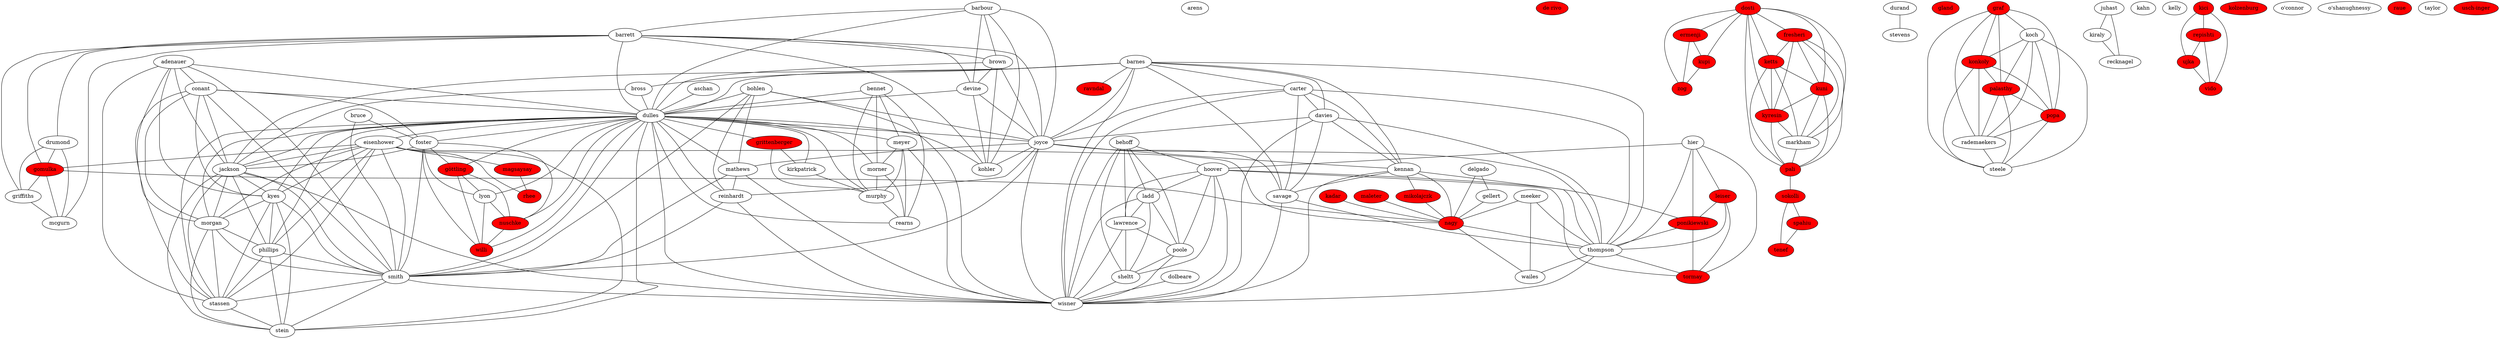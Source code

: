 strict graph "" {
	graph [bb="0,0,6352.1,900"];
	node [label="\N",
		style=filled
	];
	adenauer	[fillcolor=white,
		height=0.5,
		nodetype=yellow,
		pos="418,738",
		width=1.1735];
	conant	[fillcolor=white,
		height=0.5,
		nodetype=yellow,
		pos="418,666",
		width=0.95686];
	adenauer -- conant	[pos="418,719.7 418,708.85 418,694.92 418,684.1"];
	dulles	[fillcolor=white,
		height=0.5,
		nodetype=red,
		pos="1390,594",
		width=0.88464];
	adenauer -- dulles	[pos="457.31,731.26 617.13,707.91 1216.5,620.35 1359.3,599.48"];
	jackson	[fillcolor=white,
		height=0.5,
		nodetype=yellow,
		pos="530,450",
		width=1.0471];
	adenauer -- jackson	[pos="433.78,721.03 442.85,711.08 453.82,697.63 461,684 500.61,608.79 520.62,507.62 527.34,467.96"];
	kyes	[fillcolor=white,
		height=0.5,
		nodetype=yellow,
		pos="478,378",
		width=0.75];
	adenauer -- kyes	[pos="392.09,723.77 311.68,681.08 77.292,543.27 171,432 206.8,389.49 382.95,381.08 451.05,379.41"];
	morgan	[fillcolor=white,
		height=0.5,
		nodetype=yellow,
		pos="337,306",
		width=1.0652];
	adenauer -- morgan	[pos="378.76,730.93 281.68,714.82 38,667.19 38,595 38,595 38,595 38,521 38,392.05 224.16,333.36 302.7,314.34"];
	smith	[fillcolor=white,
		height=0.5,
		nodetype=yellow,
		pos="980,162",
		width=0.84854];
	adenauer -- smith	[pos="437.88,721.85 451.03,711.56 468.46,697.45 483,684 686.25,495.97 909.85,243.28 966.43,178.59"];
	stassen	[fillcolor=white,
		height=0.5,
		nodetype=yellow,
		pos="364,90",
		width=0.99297];
	adenauer -- stassen	[pos="376.71,733.89 298.56,727.44 132.38,710.96 82,684 34.579,658.62 0,648.79 0,595 0,595 0,595 0,305 0,153.07 238.57,106.88 329.43,94.797"];
	conant -- dulles	[pos="452.21,663.1 562.69,656.88 919.92,636.14 1215,612 1265.5,607.87 1324.1,601.95 1359,598.29"];
	conant -- jackson	[pos="422.19,648.02 430.21,617.52 449.68,552.16 480,504 488.9,489.87 501.91,476.22 512.43,466.31"];
	conant -- kyes	[pos="419.5,647.84 421.22,629.85 424.4,600.8 429,576 441.53,508.43 463.4,429.5 473.11,395.72"];
	conant -- morgan	[pos="398.55,651.01 342.45,610.44 183.52,494.01 171,468 136.95,397.28 251.72,340.68 307.86,317.88"];
	conant -- smith	[pos="443.89,654.01 488.87,635.33 584.74,597.34 669,576 769.3,550.6 812.11,596.17 899,540 966.27,496.51 980,459.1 980,379 980,379 980,\
379 980,305 980,259.89 980,206.71 980,180.05"];
	conant -- stassen	[pos="388.84,656.36 306.14,629.87 76,541.54 76,379 76,379 76,379 76,233 76,218.47 267.04,133.41 337.93,102.35"];
	foster	[fillcolor=white,
		height=0.5,
		nodetype=purple,
		pos="1086,522",
		width=0.84854];
	conant -- foster	[pos="449.32,658.34 562.56,634.27 949.68,551.98 1057.8,529"];
	dulles -- jackson	[pos="1358.7,589.77 1323.7,586.2 1265.3,580.38 1215,576 1006.7,557.89 949.24,588.99 746,540 705.72,530.29 698.3,519.82 660,504 624.86,\
489.48 584.27,472.98 557.93,462.3"];
	dulles -- kyes	[pos="1359,589.69 1324.1,586.02 1265.5,580.09 1215,576 968.62,556.05 900.92,595.28 660,540 639.31,535.25 495.34,485.28 483,468 467.89,\
446.84 470.46,415.13 474.01,395.82"];
	dulles -- morgan	[pos="1359.1,589.59 1324.1,585.84 1265.5,579.83 1215,576 1068.5,564.9 692.9,590.58 555,540 455.52,503.52 426.01,482.63 365,396 349.52,\
374.02 342.34,343.12 339.21,324.11"];
	dulles -- smith	[pos="1358.8,590.07 1278.5,582.29 1069.6,560.3 1046,540 1014.5,512.99 1018,492.47 1018,451 1018,451 1018,451 1018,305 1018,258.3 998.58,\
205.8 987.51,179.66"];
	dulles -- stassen	[pos="1359.1,589.54 1324.1,585.73 1265.5,579.67 1215,576 1049.7,563.98 628.06,589.9 470,540 441.43,530.98 438.63,519.53 413,504 385.75,\
487.49 376.45,487.17 351,468 314.09,440.2 303.15,433.39 276,396 250.19,360.45 233,350.93 233,307 233,307 233,307 233,233 233,170.78 \
301.78,124.17 339.67,103.22"];
	dulles -- foster	[pos="1359.7,588.41 1311,580.67 1212.3,563.53 1131,540 1124.3,538.05 1117.1,535.55 1110.5,533.07"];
	joyce	[fillcolor=white,
		height=0.5,
		nodetype=orange,
		pos="2363,522",
		width=0.83048];
	dulles -- joyce	[pos="1421.4,590.7 1467.3,587.37 1555.2,581.04 1630,576 1880.6,559.13 1943.7,560.57 2194,540 2243.1,535.97 2300,529.96 2333.7,526.27"];
	kohler	[fillcolor=white,
		height=0.5,
		nodetype=purple,
		pos="213,450",
		width=0.92075];
	dulles -- kohler	[pos="1359.1,589.52 1324.1,585.7 1265.5,579.63 1215,576 1043.5,563.68 609.76,577.78 442,540 401.58,530.9 394.55,519.2 356,504 334.33,495.45 \
274.86,473.61 239.82,460.79"];
	wisner	[fillcolor=white,
		height=0.5,
		nodetype=orange,
		pos="3284,90",
		width=0.95686];
	dulles -- wisner	[pos="1421.8,590.93 1561.1,581.82 2110.2,545.62 2117,540 2187.4,482.03 2153.9,201.16 2225,144 2265.8,111.16 3072.2,94.804 3249.7,91.594"];
	meyer	[fillcolor=white,
		height=0.5,
		nodetype=purple,
		pos="2075,522",
		width=0.92075];
	dulles -- meyer	[pos="1421.6,590.67 1528.7,582.69 1878.3,556.05 1990,540 2008.3,537.37 2028.7,533.34 2044.8,529.87"];
	morner	[fillcolor=white,
		height=0.5,
		nodetype=purple,
		pos="2002,450",
		width=1.011];
	dulles -- morner	[pos="1421.3,590.69 1523.9,582.98 1845.7,557.63 1889,540 1929.7,523.43 1967.9,487.58 1987.7,466.79"];
	murphy	[fillcolor=white,
		height=0.5,
		nodetype=purple,
		pos="1937,378",
		width=1.0652];
	dulles -- murphy	[pos="1419.4,586.83 1457.4,578.4 1525.4,561.8 1581,540 1678.3,501.82 1694.2,473.82 1790,432 1829.3,414.86 1876.1,398.68 1906.1,388.82"];
	rearns	[fillcolor=white,
		height=0.5,
		nodetype=purple,
		pos="2003,306",
		width=0.9027];
	dulles -- rearns	[pos="1411.8,580.65 1428.2,570.79 1450.7,556.03 1468,540 1546.9,466.83 1533.1,406.79 1630,360 1690.2,330.96 1891.8,314.52 1970.8,309.06"];
	mathews	[fillcolor=white,
		height=0.5,
		nodetype=purple,
		pos="1638,450",
		width=1.1735];
	dulles -- mathews	[pos="1419.4,586.84 1451.7,579.21 1504.1,564.18 1544,540 1576.9,520.08 1607.8,487.06 1624.7,467.33"];
	reinhardt	[fillcolor=white,
		height=0.5,
		nodetype=purple,
		pos="1681,378",
		width=1.1735];
	dulles -- reinhardt	[pos="1417.4,584.81 1442.4,576.41 1479.3,561.52 1506,540 1552.7,502.37 1541.9,471.58 1587,432 1606.6,414.82 1632.6,400.67 1652.3,391.33"];
	eisenhower	[fillcolor=white,
		height=0.5,
		nodetype=yellow,
		pos="839,522",
		width=1.4082];
	dulles -- eisenhower	[pos="1359.2,589.09 1267.5,577.44 996.01,542.95 886.04,528.98"];
	grittenberger	[fillcolor=red,
		height=0.5,
		nodetype=purple,
		pos="1804,522",
		width=1.5526];
	dulles -- grittenberger	[pos="1420.1,587.91 1491.1,575.91 1669.4,545.75 1755.7,531.16"];
	göttling	[fillcolor=red,
		height=0.5,
		nodetype=purple,
		pos="1236,450",
		width=1.0652];
	dulles -- göttling	[pos="1367.1,581.1 1349.6,571.39 1325.4,556.58 1307,540 1282.3,517.79 1259.5,486.4 1246.7,467.44"];
	kirkpatrick	[fillcolor=white,
		height=0.5,
		nodetype=purple,
		pos="1861,450",
		width=1.3721];
	dulles -- kirkpatrick	[pos="1421.4,590.67 1525.6,582.81 1854,556.77 1869,540 1886.5,520.47 1877.4,487.94 1869.2,468.08"];
	lyon	[fillcolor=white,
		height=0.5,
		nodetype=purple,
		pos="1263,378",
		width=0.75];
	dulles -- lyon	[pos="1380.2,576.56 1356.5,536.53 1295.9,434.39 1272.4,394.91"];
	nuschke	[fillcolor=red,
		height=0.5,
		nodetype=purple,
		pos="1318,306",
		width=1.1013];
	dulles -- nuschke	[pos="1386.5,575.93 1378.3,537.25 1357.3,440.09 1335,360 1331.6,347.9 1327.3,334.42 1323.9,324.08"];
	phillips	[fillcolor=white,
		height=0.5,
		nodetype=yellow,
		pos="620,234",
		width=1.0291];
	dulles -- phillips	[pos="1358.7,589.82 1323.7,586.3 1265.3,580.52 1215,576 1118.2,567.3 866.3,582.78 779,540 663.98,483.64 630.08,307.6 622.11,252"];
	stein	[fillcolor=white,
		height=0.5,
		nodetype=yellow,
		pos="587,18",
		width=0.75827];
	dulles -- stein	[pos="1398.1,576.37 1418.4,533.1 1470,412.95 1470,307 1470,307 1470,307 1470,161 1470,72.109 763.44,28.623 614.39,20.439"];
	willi	[fillcolor=red,
		height=0.5,
		nodetype=purple,
		pos="1208,234",
		width=0.75];
	dulles -- willi	[pos="1361.4,586 1313.9,572.57 1221,538.1 1189,468 1154.9,393.23 1186.6,290.96 1201.4,251.48"];
	jackson -- kyes	[pos="517.94,432.76 509.42,421.29 498.06,406.01 489.64,394.67"];
	jackson -- morgan	[pos="506.19,436.04 488.1,425.87 462.86,410.98 442,396 437.46,392.74 383.53,346.76 354.78,322.2"];
	jackson -- smith	[pos="552.37,435.2 568.18,425.07 589.58,410.58 607,396 693.28,323.78 687.82,272.7 785,216 838.18,184.97 910.09,171.58 950.06,166.22"];
	jackson -- stassen	[pos="528.61,431.84 526.74,413.59 522.61,384.1 514,360 477.29,257.28 403.83,147.45 375.51,107.07"];
	jackson -- wisner	[pos="566.97,445.89 635.98,439.64 788.81,423.75 915,396 1075.7,360.67 1111.3,334.72 1269,288 1491.1,222.19 1541.2,180.32 1770,144 2068.7,\
96.578 3052.8,91.586 3249.6,91.062"];
	jackson -- phillips	[pos="549.94,434.72 561.9,425.1 576.41,411.4 585,396 611.48,348.54 617.94,282.84 619.5,252.12"];
	jackson -- stein	[pos="532.27,431.88 541.42,362.84 575.56,105.3 584.72,36.171"];
	kyes -- morgan	[pos="456.89,366.52 431.69,354.01 389.58,333.1 362.56,319.69"];
	kyes -- smith	[pos="497.14,365.07 554.11,329.62 720.29,226.71 747,216 817.07,187.89 905.28,172.96 950.41,166.68"];
	kyes -- stassen	[pos="461.02,363.37 449.82,353.54 435.68,339.34 427,324 385.4,250.52 370.26,148.36 365.69,108.19"];
	kyes -- phillips	[pos="492.4,362.6 519.19,335.81 576.5,278.5 604.27,250.73"];
	kyes -- stein	[pos="470.69,360.32 459.91,334.15 441,281.62 441,235 441,235 441,235 441,161 441,92.934 523.55,46.942 564.51,28.313"];
	morgan -- smith	[pos="363.37,292.8 406.47,273.4 495.11,235.68 574,216 711.77,181.63 881.73,168.63 949.76,164.57"];
	morgan -- stassen	[pos="339.16,287.85 344.22,247.78 356.76,148.38 361.83,108.23"];
	morgan -- phillips	[pos="370.02,296.83 424.69,283.31 533.38,256.43 587.63,243.01"];
	morgan -- stein	[pos="328.71,288.29 309.29,246.48 266.33,136.11 319,72 349.33,35.079 497.95,23.444 559.86,20.163"];
	smith -- stassen	[pos="950.29,157.62 847.67,145.96 508.43,107.41 398.63,94.935"];
	smith -- wisner	[pos="1010.3,159.33 1071.5,156.01 1214.1,148.51 1334,144 2109.4,114.85 3058.9,95.423 3249.7,91.666"];
	smith -- stein	[pos="954.52,151.79 882.74,125.86 679.61,52.464 610.42,27.463"];
	stassen -- stein	[pos="393.61,79.705 438.16,65.721 521.57,39.537 562.74,26.614"];
	foster -- jackson	[pos="1056.5,517.29 962.32,505.43 669.02,468.5 566.12,455.55"];
	foster -- smith	[pos="1080.1,504.19 1071.3,477.86 1056,425.11 1056,379 1056,379 1056,379 1056,305 1056,264.03 1052.3,251.56 1032,216 1023.3,200.78 1009.2,\
186.78 997.83,176.99"];
	foster -- göttling	[pos="1109.1,510.22 1136.3,497.52 1181.4,476.49 1209.8,463.21"];
	foster -- lyon	[pos="1102,506.35 1122,488.31 1157.3,457 1189,432 1207.5,417.43 1229.5,401.87 1244.7,391.4"];
	foster -- nuschke	[pos="1116.4,520.25 1158.3,517.71 1234.1,507.5 1283,468 1322.5,436.12 1321,410.73 1320,360 1319.8,348.03 1319.3,334.55 1318.8,324.18"];
	foster -- willi	[pos="1083.6,504.05 1078.9,463.08 1072.1,356.99 1118,288 1133.5,264.76 1162.9,250.3 1183.9,242.47"];
	joyce -- smith	[pos="2348.4,506.2 2305.8,464.13 2176.6,343.3 2044,288 1849.2,206.75 1163.3,171.31 1010.4,164.32"];
	joyce -- kohler	[pos="2333.5,518.51 2287.3,514.72 2195.3,507.56 2117,504 1391.4,470.95 1208.7,498.83 483,468 397.36,464.36 296.61,457.27 245.81,453.5"];
	joyce -- wisner	[pos="2360.9,503.82 2356.6,460.94 2351.8,348.28 2411,288 2532.3,164.36 3104.7,106.64 3250.3,93.813"];
	joyce -- mathews	[pos="2333.5,518.3 2250.2,510.64 2005.9,488.05 1803,468 1760.6,463.81 1712.1,458.78 1678.7,455.29"];
	joyce -- reinhardt	[pos="2337.5,512.58 2284.1,495.25 2156.6,455.26 2047,432 1930,407.17 1789.5,390.42 1721.7,383.13"];
	kennan	[fillcolor=white,
		height=0.5,
		nodetype=orange,
		pos="3220,450",
		width=1.011];
	joyce -- kennan	[pos="2389.9,513.9 2404.6,510.31 2423.2,506.26 2440,504 2762,460.83 2850.9,528.87 3170,468 3177.4,466.59 3185.2,464.34 3192.3,461.93"];
	savage	[fillcolor=white,
		height=0.5,
		nodetype=orange,
		pos="3460,378",
		width=0.95686];
	joyce -- savage	[pos="2389.9,513.86 2404.6,510.27 2423.2,506.21 2440,504 2621.9,480.13 3086.6,510.89 3265,468 3331.8,451.95 3403.6,412.81 3438.5,392.19"];
	thompson	[fillcolor=white,
		height=0.5,
		nodetype=orange,
		pos="3379,234",
		width=1.2818];
	joyce -- thompson	[pos="2389.9,514.13 2404.6,510.61 2423.2,506.54 2440,504 2772.5,453.67 2890.1,550.12 3189,396 3253.1,362.97 3254.5,333.99 3310,288 3325.9,\
274.8 3344.6,260.55 3358.5,250.15"];
	meyer -- wisner	[pos="2079.7,503.92 2099.7,431.84 2176.9,155.67 2192,144 2234.8,110.85 3068.5,94.694 3249.5,91.569"];
	meyer -- morner	[pos="2059.2,505.81 2047,494.15 2030.3,478.11 2018.1,466.4"];
	meyer -- murphy	[pos="2073.7,503.98 2071.3,484.48 2064.8,452.58 2047,432 2027,408.84 1994.5,394.94 1970,387.22"];
	meyer -- rearns	[pos="2076.5,503.91 2077.5,485.73 2077.8,456.29 2071,432 2059.2,389.64 2030.9,345.75 2014.8,322.94"];
	morner -- murphy	[pos="1987.6,433.46 1977,422.03 1962.6,406.52 1951.8,394.98"];
	morner -- rearns	[pos="2002.1,431.87 2002.3,404.58 2002.7,351.52 2002.9,324.19"];
	murphy -- rearns	[pos="1952,361.12 1962.9,349.5 1977.7,333.83 1988.5,322.34"];
	mathews -- smith	[pos="1629.9,432.03 1607.7,387.58 1541.1,267.65 1446,216 1370.3,174.91 1101.6,165.54 1010.5,163.52"];
	mathews -- wisner	[pos="1673.7,440.12 1729.2,423.92 1830,383.91 1830,307 1830,307 1830,307 1830,233 1830,85.577 3029.3,88.808 3249.5,90.643"];
	mathews -- reinhardt	[pos="1648.2,432.41 1654.9,421.41 1663.8,407.03 1670.6,395.96"];
	reinhardt -- smith	[pos="1674,360.11 1659,326.02 1619.9,249.38 1560,216 1464.5,162.75 1116.5,161.64 1010.7,162.59"];
	reinhardt -- wisner	[pos="1684.9,359.81 1696.2,314.83 1733.2,193.71 1816,144 1879.4,105.92 3033.5,93.332 3249.4,91.306"];
	eisenhower -- jackson	[pos="797.33,511.56 735.39,497.53 620.25,471.45 563.45,458.58"];
	eisenhower -- kyes	[pos="804.79,508.68 775.74,498.13 733.01,482.41 696,468 624,439.97 539.49,404.82 500.19,388.34"];
	eisenhower -- morgan	[pos="789.98,517.08 705.61,509.77 536.79,492.55 483,468 415.21,437.06 365.12,358.03 345.77,323.53"];
	eisenhower -- smith	[pos="871.53,508.08 889.37,499.35 910.37,486.1 923,468 946.14,434.83 942,419.45 942,379 942,379 942,379 942,305 942,258.3 961.42,205.8 \
972.49,179.66"];
	eisenhower -- stassen	[pos="788.84,518.67 693.37,513.58 489.46,499.3 427,468 337.92,423.36 271,406.64 271,307 271,307 271,307 271,233 271,179.07 318.52,129.68 \
345.63,105.9"];
	eisenhower -- phillips	[pos="799.63,510.6 777.05,502.61 750.08,489.25 734,468 684.83,403.01 744.07,355.9 699,288 686.49,269.15 664.74,255.29 647.23,246.49"];
	eisenhower -- stein	[pos="824.15,504.66 815.49,494.59 804.78,481.13 797,468 752.74,393.29 757.27,366.9 721,288 676.33,190.82 617.27,76.782 595.52,35.203"];
	gomulka	[fillcolor=red,
		height=0.5,
		nodetype=purple,
		pos="2554,450",
		width=1.1735];
	eisenhower -- gomulka	[pos="887.47,516.28 929.38,512.38 991.63,507.01 1046,504 1606.3,473.03 1747.5,495.35 2308,468 2380,464.48 2463.8,458.23 2512.7,454.37"];
	nagy	[fillcolor=red,
		height=0.5,
		nodetype=pink,
		pos="2922,306",
		width=0.77632];
	eisenhower -- nagy	[pos="887.47,516.39 929.39,512.55 991.65,507.21 1046,504 1490.4,477.77 1605.4,524.23 2047,468 2267.8,439.88 2316.9,399.17 2536,360 2669.8,\
336.07 2831.5,317.05 2894.7,309.97"];
	magsaysay	[fillcolor=red,
		height=0.5,
		nodetype=pink,
		pos="864,450",
		width=1.3902];
	eisenhower -- magsaysay	[pos="845.05,504.05 848.92,493.21 853.93,479.18 857.83,468.28"];
	rhee	[fillcolor=red,
		height=0.5,
		nodetype=pink,
		pos="879,378",
		width=0.75];
	eisenhower -- rhee	[pos="824.44,504.46 810.26,486.23 792.53,456.27 805,432 815.69,411.2 838.75,396.73 856.31,388.23"];
	grittenberger -- murphy	[pos="1798.5,503.95 1793.3,484.71 1788.5,453.34 1803,432 1824.5,400.35 1868.2,387.6 1899.8,382.46"];
	grittenberger -- kirkpatrick	[pos="1817.5,504.41 1826.6,493.25 1838.5,478.6 1847.6,467.47"];
	göttling -- lyon	[pos="1242.5,432.05 1246.8,421.05 1252.3,406.76 1256.5,395.79"];
	göttling -- nuschke	[pos="1258.9,435.34 1272.6,425.97 1289.2,412.3 1299,396 1312.4,373.65 1316.4,343.14 1317.6,324.27"];
	göttling -- willi	[pos="1232.9,431.85 1231,421.49 1228.7,408.01 1227,396 1219.5,343.9 1212.8,282.01 1209.8,252.43"];
	kirkpatrick -- murphy	[pos="1878.2,433.12 1890.9,421.5 1907.9,405.83 1920.3,394.34"];
	lyon -- nuschke	[pos="1274.9,361.81 1283.9,350.39 1296.2,334.78 1305.3,323.13"];
	lyon -- willi	[pos="1256.6,360.43 1246,333.22 1225.2,279.33 1214.5,251.9"];
	nuschke -- willi	[pos="1296,291 1275.8,278.16 1246.2,259.32 1227,247.11"];
	phillips -- smith	[pos="653.87,226.41 724.23,212.73 885.15,181.44 951.05,168.63"];
	phillips -- stassen	[pos="601.49,218.05 577.5,199.14 533.86,166.35 493,144 459.97,125.93 419.47,110.26 392.76,100.74"];
	phillips -- stein	[pos="617.36,215.85 611.16,175.68 595.77,75.89 589.61,35.935"];
	arens	[fillcolor=white,
		height=0.5,
		nodetype=pink,
		pos="2243,882",
		width=0.81243];
	aschan	[fillcolor=white,
		height=0.5,
		nodetype=purple,
		pos="1472,666",
		width=0.95686];
	aschan -- dulles	[pos="1454.6,650.15 1440.5,638.12 1420.7,621.25 1406.8,609.35"];
	barbour	[fillcolor=white,
		height=0.5,
		nodetype=purple,
		pos="1433,882",
		width=1.0652];
	barbour -- dulles	[pos="1447.8,865.09 1482.6,825.59 1563.3,720.94 1515,648 1494.2,616.65 1450.8,603.79 1421,598.55"];
	barbour -- joyce	[pos="1471.1,879.36 1649.2,871.29 2394.5,833.09 2460,756 2518.9,686.7 2418.6,576.66 2378.5,537.46"];
	barbour -- kohler	[pos="1394.5,880.87 1220.1,879.66 505.58,867.86 318,756 215.31,694.76 210.87,523.53 212.23,468.36"];
	barrett	[fillcolor=white,
		height=0.5,
		nodetype=purple,
		pos="1978,810",
		width=0.93881];
	barbour -- barrett	[pos="1469.6,876.3 1570.2,863.38 1849.7,827.48 1945.4,815.19"];
	brown	[fillcolor=white,
		height=0.5,
		nodetype=purple,
		pos="1401,738",
		width=0.92075];
	barbour -- brown	[pos="1429.1,863.87 1423,836.58 1411,783.52 1404.9,756.19"];
	devine	[fillcolor=white,
		height=0.5,
		nodetype=purple,
		pos="1233,666",
		width=0.95686];
	barbour -- devine	[pos="1413.5,866.17 1385.1,844.04 1331.6,800.19 1293,756 1272.7,732.69 1253.5,702.19 1242.5,683.62"];
	barrett -- dulles	[pos="1947.2,802.27 1880.8,787.05 1720.5,746.39 1598,684 1573.6,671.58 1572.4,660.49 1548,648 1505.1,626.02 1451.2,610.21 1418.7,601.84"];
	barrett -- joyce	[pos="2004.2,798.4 2063.8,773.31 2211.6,705.34 2307,612 2328.9,590.55 2346.2,558.93 2355.5,539.72"];
	barrett -- kohler	[pos="1944.2,808.75 1718.5,807 438.52,795.36 367,756 255.79,694.8 222.89,522.79 215.09,467.99"];
	barrett -- brown	[pos="1945.3,805.04 1843.6,792.7 1533.7,755.09 1433,742.88"];
	barrett -- devine	[pos="1944.2,808.43 1831.3,806.15 1468,795.83 1359,756 1314.2,739.64 1270.8,703.01 1248.5,682.2"];
	drumond	[fillcolor=white,
		height=0.5,
		nodetype=purple,
		pos="2492,522",
		width=1.1916];
	barrett -- drumond	[pos="2011.8,807.29 2112.1,801.89 2403.3,783.95 2435,756 2467.8,727.06 2485.1,588.81 2490.3,540.06"];
	barrett -- gomulka	[pos="2012,809.69 2109.8,811.01 2389.8,809.89 2460,756 2553.4,684.3 2556.5,521.48 2554.9,468.22"];
	griffiths	[fillcolor=white,
		height=0.5,
		nodetype=purple,
		pos="2598,378",
		width=1.0832];
	barrett -- griffiths	[pos="2011.9,809.28 2149.9,809.51 2662,801.32 2662,667 2662,667 2662,667 2662,521 2662,471.79 2629.7,420.78 2611,395.4"];
	mcgurn	[fillcolor=white,
		height=0.5,
		nodetype=purple,
		pos="2458,306",
		width=1.0652];
	barrett -- mcgurn	[pos="2010.9,805.65 2113.6,794.3 2421,753.11 2421,667 2421,667 2421,667 2421,593 2421,490.11 2444.8,368.11 2454.2,323.99"];
	brown -- dulles	[pos="1382.4,723.02 1371.3,713.43 1358.1,699.64 1352,684 1346.2,669.1 1347.1,663.23 1352,648 1356.6,633.77 1366.5,620.13 1375.1,610.24"];
	brown -- joyce	[pos="1434.2,737.17 1531.1,737.07 1822,732.44 2057,684 2154.9,663.82 2184.5,663.78 2270,612 2303.1,591.97 2333.9,558.37 2350.4,538.68"];
	brown -- kohler	[pos="1367.9,737.01 1201.8,736.82 463.47,733.19 375,684 285.87,634.44 234.96,512.69 218.74,467.89"];
	brown -- devine	[pos="1375.5,726.37 1344,713.25 1290.8,691.06 1259,677.85"];
	devine -- dulles	[pos="1258.6,653.6 1288.2,640.39 1336.7,618.78 1365.7,605.82"];
	devine -- joyce	[pos="1265.8,660.14 1289.7,656.65 1322.8,651.89 1352,648 1739.9,596.32 2212.5,540.6 2333.6,526.43"];
	devine -- kohler	[pos="1198.5,663.98 1106.1,660.8 845.38,648.97 632,612 507.09,590.36 472.47,590.06 356,540 308.18,519.45 257.72,484.45 231.42,465.03"];
	drumond -- gomulka	[pos="2506.4,504.76 2516.4,493.46 2529.7,478.44 2539.7,467.15"];
	drumond -- griffiths	[pos="2530.6,513.99 2556.5,507.05 2588.7,493.6 2605,468 2618.9,446.15 2611.7,414.94 2605,395.87"];
	drumond -- mcgurn	[pos="2489.3,503.85 2482.9,463.78 2467.1,364.38 2460.7,324.23"];
	gomulka -- griffiths	[pos="2564.4,432.41 2571.4,421.25 2580.6,406.6 2587.6,395.47"];
	gomulka -- mcgurn	[pos="2542.2,432.36 2534.9,421.96 2525.3,408.25 2517,396 2499.9,370.86 2480.5,341.41 2468.8,323.48"];
	gomulka -- nagy	[pos="2547,431.99 2540.1,412.21 2532.9,379.74 2550,360 2594.7,308.45 2814.9,305.76 2893.8,306.5"];
	griffiths -- mcgurn	[pos="2572.3,364.16 2547.1,351.53 2508.7,332.36 2483.5,319.76"];
	kennan -- wisner	[pos="3217.6,431.99 3214.1,405.38 3208,352.28 3208,307 3208,307 3208,307 3208,233 3208,181.83 3246.8,131.26 3269,106.57"];
	kennan -- savage	[pos="3250.9,439.99 3297.5,426.4 3385.1,400.84 3430.7,387.54"];
	kennan -- thompson	[pos="3232.3,432.79 3240.2,422.32 3250.8,408.38 3260,396 3299.3,343.37 3345.4,280.7 3366.9,251.5"];
	kennan -- nagy	[pos="3183.5,449.37 3133.1,448.15 3041.4,439.49 2979,396 2953.1,377.95 2936.3,343.98 2928,323.63"];
	mikolajczk	[fillcolor=red,
		height=0.5,
		nodetype=pink,
		pos="3038,378",
		width=1.3902];
	kennan -- mikolajczk	[pos="3192,438.22 3159.4,425.68 3105.6,405 3071,391.69"];
	savage -- wisner	[pos="3461,359.73 3462.1,328.78 3460.6,262.74 3434,216 3403.7,162.84 3341.6,122.5 3307.5,103.33"];
	savage -- thompson	[pos="3451.5,360.43 3442.1,342.42 3426.4,312.9 3412,288 3404.8,275.62 3396.3,261.92 3389.7,251.55"];
	thompson -- wisner	[pos="3367.9,216.43 3349.6,189.07 3313.3,134.75 3295,107.46"];
	tormay	[fillcolor=red,
		height=0.5,
		nodetype=green,
		pos="3746,162",
		width=1.011];
	thompson -- tormay	[pos="3419.7,225.24 3492.8,211.29 3645.3,182.22 3712.7,169.35"];
	wailes	[fillcolor=white,
		height=0.5,
		nodetype=pink,
		pos="3132,162",
		width=0.92075];
	thompson -- wailes	[pos="3342.8,222.75 3293.5,208.77 3206.2,184.02 3160.9,171.2"];
	barnes	[fillcolor=white,
		height=0.5,
		nodetype=orange,
		pos="3143,738",
		width=0.93881];
	barnes -- dulles	[pos="3109.1,736.63 2902.2,734.27 1814.5,720.2 1671,684 1635.9,675.15 1631.9,660.53 1598,648 1536.3,625.21 1460.8,608.65 1419.9,600.57"];
	barnes -- jackson	[pos="3109.1,736.83 2877.4,735.58 1528.8,726.52 1352,684 1315.7,675.26 1312.1,657.58 1276,648 1073.1,594.16 1010.8,653.65 805,612 706.23,\
592.01 670.2,601.02 590,540 564.79,520.82 546.6,487.87 537.23,467.89"];
	barnes -- joyce	[pos="3113.4,728.87 2988.8,694.71 2508.8,562.99 2389.8,530.35"];
	barnes -- wisner	[pos="3176.8,736.66 3372.2,734.28 4348,716.32 4348,595 4348,595 4348,595 4348,233 4348,175.47 4306.8,166.74 4254,144 4166.7,106.44 3481.3,\
93.936 3318.6,91.481"];
	barnes -- kennan	[pos="3125,722.35 3114.7,712.69 3102.6,699.07 3097,684 3091.4,669.01 3092.6,663.38 3097,648 3118.5,572.8 3178.1,498.44 3205.6,466.84"];
	barnes -- savage	[pos="3176,733.61 3226.8,727.68 3326.8,713.15 3407,684 3469.8,661.16 3504.9,669.46 3539,612 3583.5,537.07 3506.9,433.6 3474,394.66"];
	barnes -- thompson	[pos="3158.5,721.8 3168.2,711.73 3180.4,697.85 3189,684 3286.2,528.14 3355.1,313.9 3373.9,252.24"];
	bross	[fillcolor=white,
		height=0.5,
		nodetype=purple,
		pos="1390,666",
		width=0.81243];
	barnes -- bross	[pos="3109.2,736.72 2883.4,734.78 1598.5,722.07 1429,684 1423.2,682.7 1417.3,680.56 1411.8,678.22"];
	carter	[fillcolor=white,
		height=0.5,
		nodetype=orange,
		pos="3322,666",
		width=0.84854];
	barnes -- carter	[pos="3169.4,726.67 3203.8,713.21 3263.6,689.84 3297.2,676.69"];
	davies	[fillcolor=white,
		height=0.5,
		nodetype=orange,
		pos="3497,594",
		width=0.92075];
	barnes -- davies	[pos="3175.7,732.69 3219.5,726.13 3299,711.38 3362,684 3407.6,664.19 3454.7,629.23 3479.4,609.54"];
	ravndal	[fillcolor=red,
		height=0.5,
		nodetype=pink,
		pos="3143,666",
		width=1.0291];
	barnes -- ravndal	[pos="3143,719.7 3143,708.85 3143,694.92 3143,684.1"];
	bross -- dulles	[pos="1390,647.7 1390,636.85 1390,622.92 1390,612.1"];
	bross -- jackson	[pos="1366.7,654.69 1360.4,652.21 1353.5,649.77 1347,648 1197,607.18 800.04,598.37 656,540 612.31,522.3 569.14,486.87 546.43,466.46"];
	carter -- joyce	[pos="3292.5,661.13 3159.1,643.58 2610.6,570.88 2440,540 2423.4,537 2405,532.96 2390.3,529.57"];
	carter -- wisner	[pos="3320.9,647.82 3315.3,563.32 3290.7,192.46 3285.1,108.11"];
	carter -- kennan	[pos="3314.2,648.56 3295.2,608.83 3247.1,507.88 3228,467.79"];
	carter -- savage	[pos="3345.2,654.07 3368.8,642.44 3403.3,624.09 3412,612 3460.8,543.81 3462.4,437.25 3461,396.06"];
	carter -- thompson	[pos="3336.7,649.83 3358.7,625.3 3398,574.45 3398,523 3398,523 3398,523 3398,377 3398,331.48 3388.3,278.48 3382.8,251.95"];
	carter -- davies	[pos="3346.7,655.12 3379.6,641.97 3437.5,618.81 3471,605.4"];
	davies -- joyce	[pos="3464.4,590.38 3418.8,586.76 3333.1,580.23 3260,576 2895.8,554.95 2801.7,587.5 2440,540 2423.2,537.79 2404.6,533.73 2389.9,530.14"];
	davies -- wisner	[pos="3509.1,577.07 3533.8,542.81 3588,458.74 3588,379 3588,379 3588,379 3588,233 3588,115.19 3398.3,94.896 3318.6,91.57"];
	davies -- kennan	[pos="3473.4,580.89 3421.3,554.2 3297.1,490.52 3244.3,463.48"];
	davies -- savage	[pos="3494,575.85 3487.1,535.68 3469.8,435.89 3462.9,395.94"];
	davies -- thompson	[pos="3501.8,576.13 3512,536.66 3532.8,435.88 3503,360 3483.4,310.22 3432.7,270.08 3402.5,249.67"];
	nagy -- thompson	[pos="2948.9,300.88 3025.3,289.17 3244.3,255.63 3336.9,241.45"];
	nagy -- wailes	[pos="2940.6,292.4 2980,265.79 3071.3,204.08 3111.9,176.61"];
	mikolajczk -- nagy	[pos="3013.4,362.15 2992.1,349.31 2961.7,330.98 2941.9,319.03"];
	behoff	[fillcolor=white,
		height=0.5,
		nodetype=green,
		pos="4073,522",
		width=0.93881];
	behoff -- wisner	[pos="4041.4,515.41 4011.9,508.72 3968.3,494.87 3940,468 3825.1,358.87 3919.8,236.34 3791,144 3752.6,116.48 3425.6,97.999 3318.1,92.622"];
	hoover	[fillcolor=white,
		height=0.5,
		nodetype=green,
		pos="3984,450",
		width=0.97491];
	behoff -- hoover	[pos="4054.6,506.5 4039.3,494.48 4017.7,477.49 4002.4,465.49"];
	ladd	[fillcolor=white,
		height=0.5,
		nodetype=green,
		pos="4039,378",
		width=0.75];
	behoff -- ladd	[pos="4068.9,503.87 4062.4,476.58 4049.7,423.52 4043.1,396.19"];
	lawrence	[fillcolor=white,
		height=0.5,
		nodetype=green,
		pos="4164,306",
		width=1.1735];
	behoff -- lawrence	[pos="4085.1,504.93 4092.4,494.73 4101.5,481.05 4108,468 4132.8,417.86 4151.5,354 4159.6,324.01"];
	poole	[fillcolor=white,
		height=0.5,
		nodetype=green,
		pos="4075,234",
		width=0.84854];
	behoff -- poole	[pos="4073.4,503.61 4073.9,479.46 4074.7,434.42 4075,396 4075.4,343.73 4075.2,281.92 4075.1,252.39"];
	sheltt	[fillcolor=white,
		height=0.5,
		nodetype=green,
		pos="4215,162",
		width=0.83048];
	behoff -- sheltt	[pos="4105.5,516.83 4170.4,506.48 4310,473.25 4310,379 4310,379 4310,379 4310,305 4310,249.83 4259.9,199.87 4232.4,176.67"];
	hoover -- wisner	[pos="3975.7,432.42 3963.5,406.39 3942,354.05 3942,307 3942,307 3942,307 3942,233 3942,192.03 3949.5,170.25 3918,144 3871.8,105.43 3444.5,\
94.117 3318.7,91.607"];
	hoover -- tormay	[pos="3965.4,434.46 3953.6,424.55 3938.6,410.61 3928,396 3875.8,324.32 3902.8,280.51 3842,216 3823.3,196.19 3795.6,181.98 3774.7,173.29"];
	hoover -- ladd	[pos="3996.5,433.12 4005.6,421.5 4017.9,405.83 4026.9,394.34"];
	hoover -- lawrence	[pos="4008.6,436.87 4027.6,427.03 4054,412.18 4075,396 4104.3,373.46 4133.7,341.9 4150.3,323.04"];
	hoover -- poole	[pos="3986,431.82 3988.6,413.55 3993.8,384.04 4003,360 4019.1,318.15 4047.9,273.71 4063.7,250.76"];
	hoover -- sheltt	[pos="4016.8,443.5 4072.7,432.2 4185.5,400.67 4237,324 4263.9,284.01 4258.6,262.49 4246,216 4242.3,202.42 4234.2,188.75 4227.2,178.7"];
	ponikiewski	[fillcolor=red,
		height=0.5,
		nodetype=green,
		pos="3746,306",
		width=1.4985];
	hoover -- ponikiewski	[pos="3960.7,436.19 3941.6,425.61 3913.9,410.1 3890,396 3847.4,370.82 3798.5,340.23 3770,322.26"];
	ladd -- wisner	[pos="4038.8,359.96 4037.2,315.88 4026.2,197.79 3956,144 3905.1,104.99 3448.5,93.925 3318.4,91.552"];
	ladd -- lawrence	[pos="4059.1,365.75 4080.9,353.54 4115.7,334.02 4139.2,320.87"];
	ladd -- poole	[pos="4043.3,360.15 4050.2,332.82 4063.8,279.14 4070.7,251.82"];
	ladd -- sheltt	[pos="4066.3,377.96 4106.4,377.7 4180.5,370.49 4215,324 4247,280.93 4231,211.9 4221,180.08"];
	lawrence -- wisner	[pos="4157,288.14 4148.6,269.36 4133.5,238.66 4115,216 4083.7,177.68 4075.9,162.68 4030,144 3898.5,90.422 3447,89.71 3318.4,90.637"];
	lawrence -- poole	[pos="4144.7,289.81 4129.2,277.67 4107.8,260.78 4092.8,248.97"];
	lawrence -- sheltt	[pos="4170.1,288.15 4179.9,260.82 4199.1,207.14 4209,179.82"];
	poole -- wisner	[pos="4065.7,216.72 4052.6,195.73 4026.9,160.02 3994,144 3932.9,114.22 3452.5,96.482 3318.5,92.083"];
	poole -- sheltt	[pos="4097.5,221.75 4123.6,208.69 4166.5,187.27 4192.6,174.22"];
	sheltt -- wisner	[pos="4189,152.96 4177.2,149.64 4163,146.08 4150,144 3829.8,92.835 3435.8,90.241 3318.5,90.712"];
	ponikiewski -- thompson	[pos="3700.3,296.28 3627.9,282.48 3488.3,255.84 3419.4,242.7"];
	ponikiewski -- tormay	[pos="3746,287.87 3746,260.58 3746,207.52 3746,180.19"];
	bennet	[fillcolor=white,
		height=0.5,
		nodetype=purple,
		pos="2014,666",
		width=0.95686];
	bennet -- dulles	[pos="1980.5,661.24 1871.2,648.98 1526.7,610.34 1421.1,598.49"];
	bennet -- meyer	[pos="2021.2,648.15 2033,620.82 2056,567.14 2067.8,539.82"];
	bennet -- morner	[pos="2013,647.85 2010.8,607.78 2005.2,508.38 2003,468.23"];
	bennet -- murphy	[pos="2008.7,647.97 1998.2,613.94 1974.2,535.07 1957,468 1950.6,443.15 1944.3,414.11 1940.5,396.14"];
	bennet -- rearns	[pos="2037.2,652.5 2081.9,627.91 2176.9,572.79 2194,540 2201.4,525.82 2199.8,518.92 2194,504 2160.3,416.92 2066.3,347.7 2024,320.04"];
	bohlen	[fillcolor=white,
		height=0.5,
		nodetype=purple,
		pos="1714,666",
		width=0.95686];
	bohlen -- dulles	[pos="1683.2,657.55 1670.5,654.52 1655.5,651.02 1642,648 1561.7,630.08 1466.7,610.54 1419.5,600.97"];
	bohlen -- smith	[pos="1702.2,649.06 1647,575.03 1412.4,266.32 1305,216 1204.8,169.07 1070.4,162.81 1010.7,162.54"];
	bohlen -- joyce	[pos="1745.3,658.15 1856.3,633.86 2230.3,552.04 2335.3,529.05"];
	bohlen -- wisner	[pos="1739.9,654.01 1784,635.66 1876.8,598.57 1958,576 2038.7,553.58 2069.6,580.31 2143,540 2319.6,443.06 2286.6,318.59 2460,216 2546.7,\
164.68 2576.3,164.51 2675,144 2890.3,99.23 3156.2,92.212 3249.6,91.163"];
	bohlen -- mathews	[pos="1708.3,648.03 1698.3,618.62 1677,556.31 1658,504 1653.6,491.98 1648.6,478.5 1644.6,468.14"];
	bohlen -- reinhardt	[pos="1712.4,648.01 1708.8,609.52 1699.4,512.7 1689,432 1687.5,420 1685.4,406.52 1683.8,396.16"];
	bruce	[fillcolor=white,
		height=0.5,
		nodetype=purple,
		pos="1175,594",
		width=0.84854];
	bruce -- smith	[pos="1194.6,580.15 1255.5,538.62 1433.4,403.89 1367,288 1335.5,233.05 1303.2,238.54 1244,216 1162.7,185.06 1060.2,171.1 1010.2,165.78"];
	bruce -- foster	[pos="1157.4,579.17 1141.8,566.9 1119.1,549.06 1103.5,536.8"];
	"de rivo"	[fillcolor=red,
		height=0.5,
		nodetype=pink,
		pos="3765,882",
		width=0.99297];
	delgado	[fillcolor=white,
		height=0.5,
		nodetype=pink,
		pos="2825,450",
		width=1.0652];
	delgado -- nagy	[pos="2852.2,437.16 2869.3,428.28 2890.6,414.48 2903,396 2917.6,374.24 2921.3,343.28 2922,324.2"];
	gellert	[fillcolor=white,
		height=0.5,
		nodetype=pink,
		pos="2688,378",
		width=0.92075];
	delgado -- gellert	[pos="2799.9,436.16 2774.7,423.29 2736.2,403.64 2711.6,391.06"];
	gellert -- nagy	[pos="2713.6,366.1 2719,363.96 2724.6,361.82 2730,360 2788.6,340.12 2859.1,322.13 2896.2,313.1"];
	dolbeare	[fillcolor=white,
		height=0.5,
		nodetype=pink,
		pos="2275,162",
		width=1.1374];
	dolbeare -- wisner	[pos="2305.8,150.03 2313.6,147.66 2322,145.43 2330,144 2512,111.32 3100.8,95.357 3249.6,91.786"];
	dosti	[fillcolor=red,
		height=0.5,
		nodetype=blue,
		pos="4567,882",
		width=0.77632];
	ermenji	[fillcolor=red,
		height=0.5,
		nodetype=blue,
		pos="4425,810",
		width=1.0652];
	dosti -- ermenji	[pos="4545.4,870.37 4520,857.82 4477.7,836.99 4450.6,823.63"];
	fresheri	[fillcolor=red,
		height=0.5,
		nodetype=blue,
		pos="4682,810",
		width=1.0471];
	dosti -- fresheri	[pos="4586.8,868.97 4607.1,856.61 4638.6,837.43 4659.7,824.55"];
	ketts	[fillcolor=red,
		height=0.5,
		nodetype=blue,
		pos="4622,738",
		width=0.75827];
	dosti -- ketts	[pos="4573.4,864.43 4584,837.22 4604.8,783.33 4615.5,755.9"];
	kuni	[fillcolor=red,
		height=0.5,
		nodetype=blue,
		pos="4753,666",
		width=0.75];
	dosti -- kuni	[pos="4595,880.34 4631.8,877.86 4695.5,867.68 4729,828 4764,786.55 4760,716.71 4755.8,684.38"];
	kupi	[fillcolor=red,
		height=0.5,
		nodetype=blue,
		pos="4458,738",
		width=0.75];
	dosti -- kupi	[pos="4551.6,866.91 4540.7,856.64 4526.2,842.11 4515,828 4495.9,804.03 4477.5,773.46 4467,755.1"];
	kyresin	[fillcolor=red,
		height=0.5,
		nodetype=blue,
		pos="4627,594",
		width=1.011];
	dosti -- kyresin	[pos="4567.9,863.89 4569.7,834.28 4574.6,771.67 4586,720 4594.7,680.52 4611,635.88 4620.2,612.09"];
	markham	[fillcolor=white,
		height=0.5,
		nodetype=blue,
		pos="4697,522",
		width=1.2457];
	dosti -- markham	[pos="4595.1,880.61 4635.1,878.55 4708.8,868.99 4753,828 4803,781.62 4794,751.14 4806,684 4814.6,635.49 4811.6,614.59 4781,576 4766.7,\
558.04 4744.6,544.44 4726.7,535.51"];
	pali	[fillcolor=red,
		height=0.5,
		nodetype=blue,
		pos="4661,450",
		width=0.75];
	dosti -- pali	[pos="4565.9,864 4563.1,817.55 4557.4,684.64 4574,576 4579,543.17 4575.6,531.67 4594,504 4605.9,486.09 4625.8,471.46 4640.8,462.15"];
	zog	[fillcolor=red,
		height=0.5,
		nodetype=blue,
		pos="4403,666",
		width=0.75];
	dosti -- zog	[pos="4539.7,877.39 4492.2,870.5 4397.6,853.8 4378,828 4344.8,784.27 4376.3,714.36 4393.5,683.06"];
	ermenji -- kupi	[pos="4433,792.05 4438.3,780.89 4445.1,766.34 4450.3,755.31"];
	ermenji -- zog	[pos="4422.3,791.87 4418.1,764.58 4409.9,711.52 4405.7,684.19"];
	fresheri -- ketts	[pos="4668.4,793.12 4658.4,781.5 4645,765.83 4635.1,754.34"];
	fresheri -- kuni	[pos="4690.3,792.43 4704,765.07 4731.1,710.75 4744.8,683.46"];
	fresheri -- kyresin	[pos="4677.6,791.85 4667.3,751.68 4641.6,651.89 4631.4,611.94"];
	fresheri -- markham	[pos="4701.5,794.28 4727.6,773.23 4772.4,731.75 4789,684 4809,626.38 4749,565.85 4716.5,538.28"];
	fresheri -- pali	[pos="4710.1,797.76 4729.6,788.84 4754.9,774.75 4772,756 4805.9,718.83 4811.8,697.98 4806,648 4798.4,582.68 4813.3,555.19 4772,504 4750.4,\
477.24 4712.1,463.17 4686.6,456.42"];
	ketts -- kuni	[pos="4642.5,726.06 4667.1,712.91 4708.1,690.98 4732.7,677.86"];
	ketts -- kyresin	[pos="4622.6,719.87 4623.6,692.58 4625.4,639.52 4626.4,612.19"];
	ketts -- markham	[pos="4629.2,720.63 4639.5,696.95 4658.6,651.62 4672,612 4680.4,587.38 4688.1,558.28 4692.7,540.23"];
	ketts -- pali	[pos="4612.4,720.9 4596.2,691.79 4566.8,628.56 4582,576 4594.9,531.61 4628.7,487.85 4647.6,465.77"];
	kuni -- kyresin	[pos="4732.8,653.75 4710.2,641.23 4673.9,621.03 4650.2,607.88"];
	kuni -- markham	[pos="4746.5,648.43 4735.7,621.22 4714.5,567.33 4703.7,539.9"];
	kuni -- pali	[pos="4757.9,648.07 4765.7,617.08 4777.8,550.19 4751,504 4736.9,479.69 4706.9,465.39 4685.4,457.89"];
	kupi -- zog	[pos="4446.1,721.81 4436.8,710.07 4424.1,693.89 4414.9,682.16"];
	kyresin -- markham	[pos="4642.5,577.46 4654,566.03 4669.5,550.52 4681,538.98"];
	kyresin -- pali	[pos="4629.3,575.77 4631.9,557.72 4636.6,528.63 4643,504 4646.2,491.58 4650.9,477.88 4654.7,467.52"];
	markham -- pali	[pos="4688.3,504.05 4682.5,492.89 4675.1,478.34 4669.4,467.31"];
	sokolli	[fillcolor=red,
		height=0.5,
		nodetype=pink,
		pos="4661,378",
		width=0.95686];
	pali -- sokolli	[pos="4661,431.7 4661,420.85 4661,406.92 4661,396.1"];
	spahiu	[fillcolor=red,
		height=0.5,
		nodetype=pink,
		pos="4692,306",
		width=0.93881];
	sokolli -- spahiu	[pos="4668.3,360.41 4673.2,349.41 4679.6,335.03 4684.5,323.96"];
	tenef	[fillcolor=red,
		height=0.5,
		nodetype=pink,
		pos="4661,234",
		width=0.79437];
	sokolli -- tenef	[pos="4656.1,359.98 4653.4,349.67 4650.4,336.19 4649,324 4647.2,308.1 4647.2,303.9 4649,288 4650.4,275.81 4653.4,262.33 4656.1,252.02"];
	magsaysay -- rhee	[pos="867.71,431.7 870.03,420.85 873.02,406.92 875.33,396.1"];
	durand	[fillcolor=white,
		height=0.5,
		nodetype=pink,
		pos="4948,882",
		width=0.97491];
	stevens	[fillcolor=white,
		height=0.5,
		nodetype=pink,
		pos="4948,810",
		width=1.011];
	durand -- stevens	[pos="4948,863.7 4948,852.85 4948,838.92 4948,828.1"];
	gland	[fillcolor=red,
		height=0.5,
		nodetype=pink,
		pos="5060,882",
		width=0.84854];
	graf	[fillcolor=red,
		height=0.5,
		nodetype=blue,
		pos="5175,882",
		width=0.75];
	koch	[fillcolor=white,
		height=0.5,
		nodetype=pink,
		pos="5275,810",
		width=0.77632];
	graf -- koch	[pos="5192.9,868.49 5210.9,855.9 5238.4,836.59 5256.6,823.88"];
	konkoly	[fillcolor=red,
		height=0.5,
		nodetype=blue,
		pos="5141,738",
		width=1.1013];
	graf -- konkoly	[pos="5171,864.15 5164.5,836.97 5151.7,783.72 5145.1,756.27"];
	palasthy	[fillcolor=red,
		height=0.5,
		nodetype=blue,
		pos="5194,666",
		width=1.1193];
	graf -- palasthy	[pos="5177.4,864.06 5180.8,840.06 5186.8,794.77 5190,756 5192.1,731.03 5193.1,702.02 5193.6,684.09"];
	popa	[fillcolor=red,
		height=0.5,
		nodetype=blue,
		pos="5318,594",
		width=0.77632];
	graf -- popa	[pos="5201.7,878.71 5233.4,874.46 5285.4,862.36 5312,828 5362.6,762.77 5336.4,653.54 5323.6,611.86"];
	rademaekers	[fillcolor=white,
		height=0.5,
		nodetype=blue,
		pos="5137,522",
		width=1.5526];
	graf -- rademaekers	[pos="5161,866.36 5141.1,844.45 5105.5,800.89 5092,756 5068.1,676.92 5109.3,578.79 5128.2,539.95"];
	steele	[fillcolor=white,
		height=0.5,
		nodetype=blue,
		pos="5179,450",
		width=0.84854];
	graf -- steele	[pos="5151.3,872.99 5106.1,856.04 5012,812 5012,739 5012,739 5012,739 5012,593 5012,549.07 5023.2,534.34 5055,504 5081.9,478.29 5123.2,\
464.07 5150.7,456.99"];
	koch -- konkoly	[pos="5254.1,798.06 5230.4,785.68 5191.8,765.51 5166.4,752.25"];
	koch -- palasthy	[pos="5265.9,792.99 5250.4,765.86 5219.2,711.14 5203.5,683.61"];
	koch -- popa	[pos="5283.9,792.78 5289.2,782.53 5295.4,768.85 5299,756 5313.2,705.02 5316.8,642.09 5317.7,612.25"];
	koch -- rademaekers	[pos="5274.4,791.66 5272.7,761.14 5266.4,696.5 5243,648 5221.4,603.16 5179.8,561.21 5155.6,539.16"];
	koch -- steele	[pos="5297.3,798.93 5336.6,779.51 5414,732.89 5414,667 5414,667 5414,667 5414,593 5414,498.14 5272,464.95 5208.8,454.88"];
	konkoly -- palasthy	[pos="5153.3,720.76 5161.7,709.62 5172.9,694.87 5181.4,683.63"];
	konkoly -- popa	[pos="5170.1,725.56 5191.5,716.28 5220.7,701.83 5243,684 5270,662.41 5294.4,629.95 5307.6,610.78"];
	konkoly -- rademaekers	[pos="5140.7,719.85 5139.9,679.78 5138.1,580.38 5137.3,540.23"];
	konkoly -- steele	[pos="5127.8,720.83 5097,681.15 5026.7,576.95 5072,504 5088.9,476.7 5124.6,463.03 5150.1,456.49"];
	palasthy -- popa	[pos="5217.9,651.5 5241,638.47 5275.6,618.95 5297.5,606.6"];
	palasthy -- rademaekers	[pos="5187.2,648.15 5176.3,620.97 5154.9,567.72 5143.9,540.27"];
	palasthy -- steele	[pos="5197.7,647.86 5203.4,618.2 5212.7,555.51 5202,504 5199.3,491.23 5193.5,477.76 5188.3,467.6"];
	popa -- rademaekers	[pos="5294.9,583.56 5288.8,581.08 5282.1,578.42 5276,576 5240.7,562.11 5200.1,546.7 5171.9,536.09"];
	popa -- steele	[pos="5304.5,577.93 5288.3,560.01 5260.2,529.34 5235,504 5221.8,490.7 5206.3,476.1 5194.9,465.59"];
	rademaekers -- steele	[pos="5147.2,504.05 5153.9,492.89 5162.6,478.34 5169.2,467.31"];
	hier	[fillcolor=white,
		height=0.5,
		nodetype=green,
		pos="3746,522",
		width=0.75];
	hier -- thompson	[pos="3732.5,506.32 3686.5,456.45 3538.6,296.23 3526,288 3492.6,266.14 3449.1,251.91 3418.1,243.76"];
	hier -- tormay	[pos="3761,506.83 3784.7,482.92 3828,431.95 3828,379 3828,379 3828,379 3828,305 3828,252.9 3786.1,202.73 3762.2,178.35"];
	hier -- hoover	[pos="3770.1,513.9 3814,501.01 3906.6,473.77 3954.2,459.75"];
	hier -- ponikiewski	[pos="3746,503.85 3746,463.78 3746,364.38 3746,324.23"];
	leiser	[fillcolor=red,
		height=0.5,
		nodetype=green,
		pos="3686,378",
		width=0.83048];
	hier -- leiser	[pos="3739,504.43 3727.5,477.22 3704.7,423.33 3693.1,395.9"];
	leiser -- thompson	[pos="3670.2,362.63 3648.1,343.12 3605.7,308.38 3564,288 3517,265.04 3458.3,250.34 3419.8,242.39"];
	leiser -- tormay	[pos="3682.8,360 3680,341.89 3677.2,312.52 3683,288 3692.9,246.15 3719.3,202.42 3734.5,179.41"];
	leiser -- ponikiewski	[pos="3699.3,361.46 3709,350.19 3722,334.96 3731.9,323.47"];
	juhast	[fillcolor=white,
		height=0.5,
		nodetype=pink,
		pos="5464,882",
		width=0.88464];
	kiraly	[fillcolor=white,
		height=0.5,
		nodetype=pink,
		pos="5435,810",
		width=0.86659];
	juhast -- kiraly	[pos="5457.1,864.41 5452.6,853.41 5446.6,839.03 5442,827.96"];
	recknagel	[fillcolor=white,
		height=0.5,
		nodetype=pink,
		pos="5491,738",
		width=1.2457];
	juhast -- recknagel	[pos="5467.7,863.84 5469.9,853.47 5472.7,839.99 5475,828 5479.8,803.03 5485,774.02 5488.1,756.09"];
	kiraly -- recknagel	[pos="5447.4,793.46 5456.5,782.19 5468.6,766.96 5477.8,755.47"];
	kadar	[fillcolor=red,
		height=0.5,
		nodetype=pink,
		pos="2770,378",
		width=0.84854];
	kadar -- nagy	[pos="2793.4,366.22 2822.4,352.87 2871.4,330.31 2899.8,317.23"];
	kahn	[fillcolor=white,
		height=0.5,
		nodetype=pink,
		pos="5542,882",
		width=0.77632];
	kelly	[fillcolor=white,
		height=0.5,
		nodetype=pink,
		pos="5617,882",
		width=0.79437];
	kici	[fillcolor=red,
		height=0.5,
		nodetype=pink,
		pos="5691,882",
		width=0.75];
	repishti	[fillcolor=red,
		height=0.5,
		nodetype=pink,
		pos="5691,810",
		width=1.0291];
	kici -- repishti	[pos="5691,863.7 5691,852.85 5691,838.92 5691,828.1"];
	ujka	[fillcolor=red,
		height=0.5,
		nodetype=pink,
		pos="5650,738",
		width=0.75];
	kici -- ujka	[pos="5674.4,867.64 5663.8,857.92 5650.9,843.75 5645,828 5636.1,804.22 5640.7,774.39 5645.1,756.01"];
	vido	[fillcolor=red,
		height=0.5,
		nodetype=pink,
		pos="5705,666",
		width=0.75];
	kici -- vido	[pos="5707.6,867.64 5718.2,857.92 5731.1,843.75 5737,828 5755.9,777.28 5729.1,713.16 5714.1,683.47"];
	repishti -- ujka	[pos="5681.3,792.41 5674.7,781.09 5665.9,766.18 5659.4,754.99"];
	repishti -- vido	[pos="5692.7,791.87 5695.4,764.58 5700.6,711.52 5703.3,684.19"];
	ujka -- vido	[pos="5661.9,721.81 5671.2,710.07 5683.9,693.89 5693.1,682.16"];
	kolzenburg	[fillcolor=red,
		height=0.5,
		nodetype=pink,
		pos="5786,882",
		width=1.3902];
	maleter	[fillcolor=red,
		height=0.5,
		nodetype=pink,
		pos="2856,378",
		width=1.0471];
	maleter -- nagy	[pos="2871,361.12 2882.1,349.34 2897.1,333.39 2908,321.86"];
	meeker	[fillcolor=white,
		height=0.5,
		nodetype=pink,
		pos="3143,378",
		width=1.0291];
	meeker -- thompson	[pos="3155.5,360.7 3171.3,341.01 3200.5,308.03 3232,288 3265.8,266.55 3309.4,252.22 3340.4,243.93"];
	meeker -- nagy	[pos="3114.4,366.12 3108.6,364.03 3102.6,361.9 3097,360 3044,342.21 2981.2,323.83 2947.1,314.08"];
	meeker -- wailes	[pos="3142.1,359.85 3140.1,319.78 3134.9,220.38 3132.9,180.23"];
	"o'connor"	[fillcolor=white,
		height=0.5,
		nodetype=pink,
		pos="5895,882",
		width=1.1374];
	"o'shanughnessy"	[fillcolor=white,
		height=0.5,
		nodetype=pink,
		pos="6020,882",
		width=1.8234];
	spahiu -- tenef	[pos="4684.7,288.41 4679.7,277.25 4673.2,262.6 4668.3,251.47"];
	raue	[fillcolor=red,
		height=0.5,
		nodetype=pink,
		pos="6131,882",
		width=0.75];
	taylor	[fillcolor=white,
		height=0.5,
		nodetype=pink,
		pos="6207,882",
		width=0.86659];
	"usch-inger"	[fillcolor=red,
		height=0.5,
		nodetype=pink,
		pos="6304,882",
		width=1.336];
}
